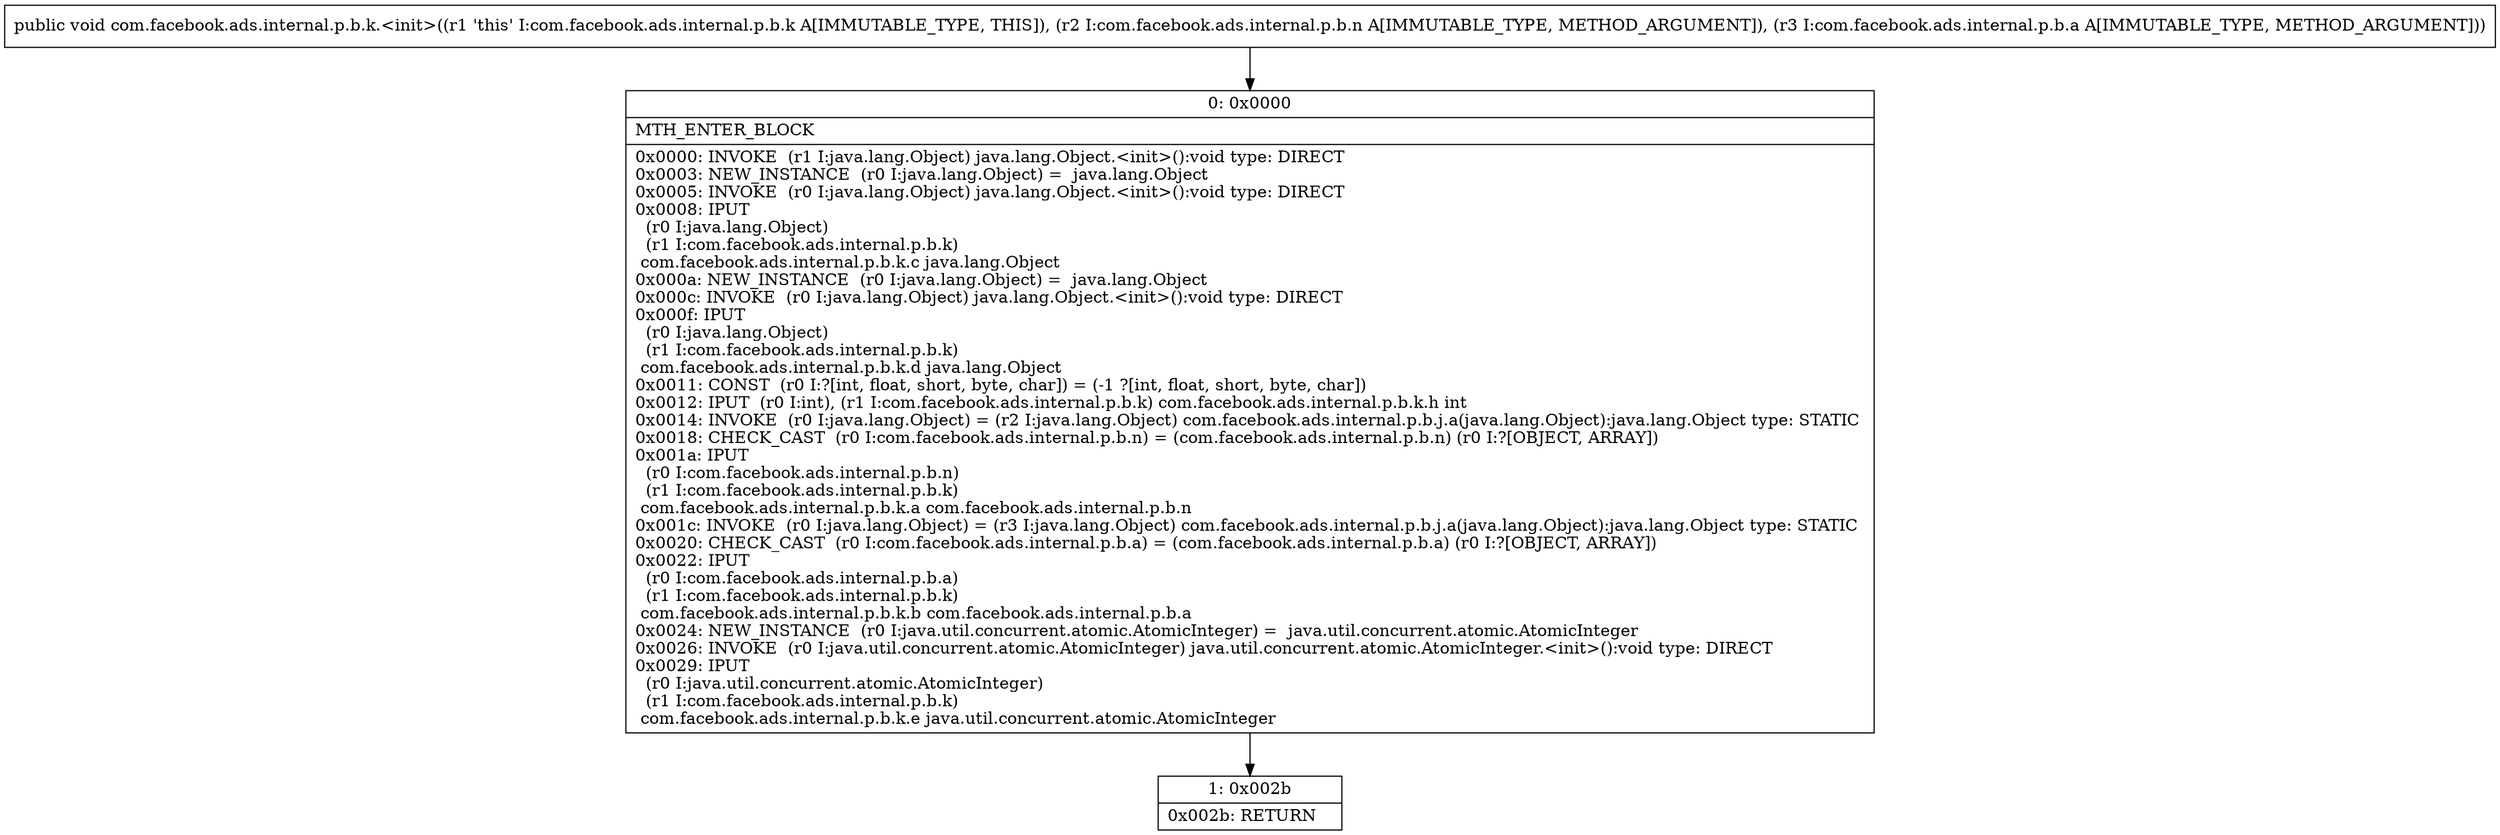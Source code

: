 digraph "CFG forcom.facebook.ads.internal.p.b.k.\<init\>(Lcom\/facebook\/ads\/internal\/p\/b\/n;Lcom\/facebook\/ads\/internal\/p\/b\/a;)V" {
Node_0 [shape=record,label="{0\:\ 0x0000|MTH_ENTER_BLOCK\l|0x0000: INVOKE  (r1 I:java.lang.Object) java.lang.Object.\<init\>():void type: DIRECT \l0x0003: NEW_INSTANCE  (r0 I:java.lang.Object) =  java.lang.Object \l0x0005: INVOKE  (r0 I:java.lang.Object) java.lang.Object.\<init\>():void type: DIRECT \l0x0008: IPUT  \l  (r0 I:java.lang.Object)\l  (r1 I:com.facebook.ads.internal.p.b.k)\l com.facebook.ads.internal.p.b.k.c java.lang.Object \l0x000a: NEW_INSTANCE  (r0 I:java.lang.Object) =  java.lang.Object \l0x000c: INVOKE  (r0 I:java.lang.Object) java.lang.Object.\<init\>():void type: DIRECT \l0x000f: IPUT  \l  (r0 I:java.lang.Object)\l  (r1 I:com.facebook.ads.internal.p.b.k)\l com.facebook.ads.internal.p.b.k.d java.lang.Object \l0x0011: CONST  (r0 I:?[int, float, short, byte, char]) = (\-1 ?[int, float, short, byte, char]) \l0x0012: IPUT  (r0 I:int), (r1 I:com.facebook.ads.internal.p.b.k) com.facebook.ads.internal.p.b.k.h int \l0x0014: INVOKE  (r0 I:java.lang.Object) = (r2 I:java.lang.Object) com.facebook.ads.internal.p.b.j.a(java.lang.Object):java.lang.Object type: STATIC \l0x0018: CHECK_CAST  (r0 I:com.facebook.ads.internal.p.b.n) = (com.facebook.ads.internal.p.b.n) (r0 I:?[OBJECT, ARRAY]) \l0x001a: IPUT  \l  (r0 I:com.facebook.ads.internal.p.b.n)\l  (r1 I:com.facebook.ads.internal.p.b.k)\l com.facebook.ads.internal.p.b.k.a com.facebook.ads.internal.p.b.n \l0x001c: INVOKE  (r0 I:java.lang.Object) = (r3 I:java.lang.Object) com.facebook.ads.internal.p.b.j.a(java.lang.Object):java.lang.Object type: STATIC \l0x0020: CHECK_CAST  (r0 I:com.facebook.ads.internal.p.b.a) = (com.facebook.ads.internal.p.b.a) (r0 I:?[OBJECT, ARRAY]) \l0x0022: IPUT  \l  (r0 I:com.facebook.ads.internal.p.b.a)\l  (r1 I:com.facebook.ads.internal.p.b.k)\l com.facebook.ads.internal.p.b.k.b com.facebook.ads.internal.p.b.a \l0x0024: NEW_INSTANCE  (r0 I:java.util.concurrent.atomic.AtomicInteger) =  java.util.concurrent.atomic.AtomicInteger \l0x0026: INVOKE  (r0 I:java.util.concurrent.atomic.AtomicInteger) java.util.concurrent.atomic.AtomicInteger.\<init\>():void type: DIRECT \l0x0029: IPUT  \l  (r0 I:java.util.concurrent.atomic.AtomicInteger)\l  (r1 I:com.facebook.ads.internal.p.b.k)\l com.facebook.ads.internal.p.b.k.e java.util.concurrent.atomic.AtomicInteger \l}"];
Node_1 [shape=record,label="{1\:\ 0x002b|0x002b: RETURN   \l}"];
MethodNode[shape=record,label="{public void com.facebook.ads.internal.p.b.k.\<init\>((r1 'this' I:com.facebook.ads.internal.p.b.k A[IMMUTABLE_TYPE, THIS]), (r2 I:com.facebook.ads.internal.p.b.n A[IMMUTABLE_TYPE, METHOD_ARGUMENT]), (r3 I:com.facebook.ads.internal.p.b.a A[IMMUTABLE_TYPE, METHOD_ARGUMENT])) }"];
MethodNode -> Node_0;
Node_0 -> Node_1;
}

